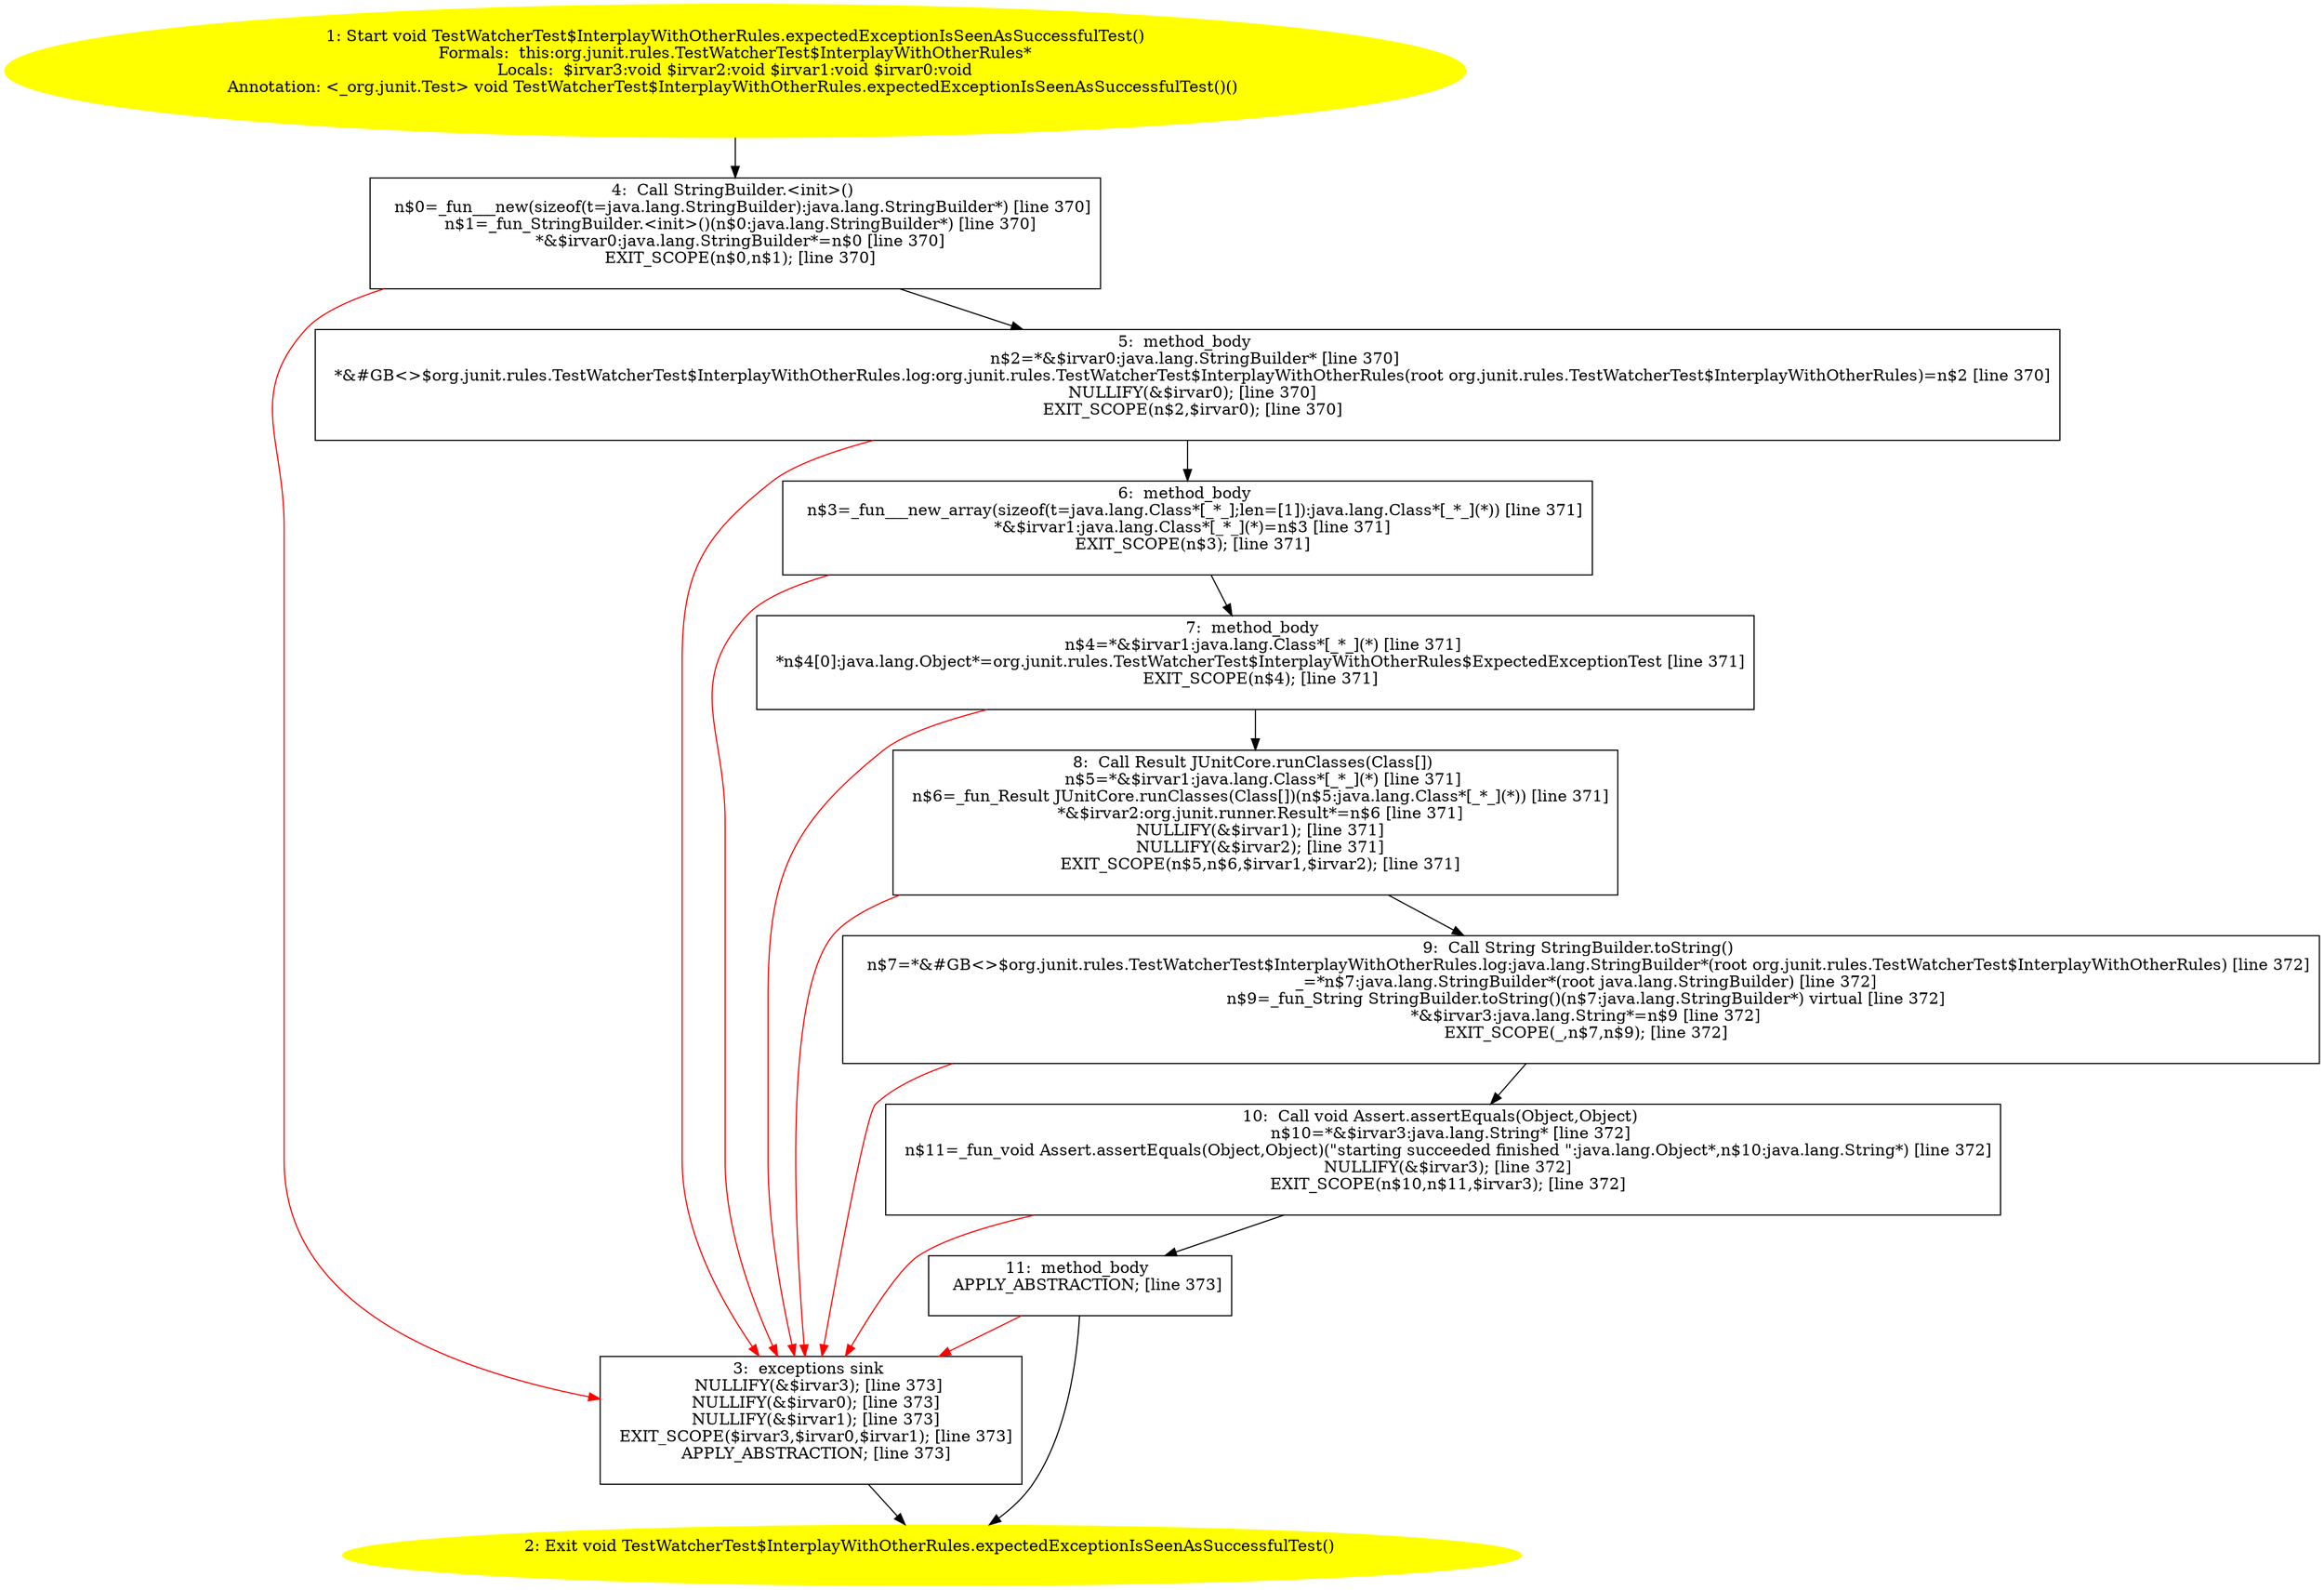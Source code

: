 /* @generated */
digraph cfg {
"org.junit.rules.TestWatcherTest$InterplayWithOtherRules.expectedExceptionIsSeenAsSuccessfulTest():vo.9ac4a61aaf57f4ff9af28d5f64983b80_1" [label="1: Start void TestWatcherTest$InterplayWithOtherRules.expectedExceptionIsSeenAsSuccessfulTest()\nFormals:  this:org.junit.rules.TestWatcherTest$InterplayWithOtherRules*\nLocals:  $irvar3:void $irvar2:void $irvar1:void $irvar0:void\nAnnotation: <_org.junit.Test> void TestWatcherTest$InterplayWithOtherRules.expectedExceptionIsSeenAsSuccessfulTest()() \n  " color=yellow style=filled]
	

	 "org.junit.rules.TestWatcherTest$InterplayWithOtherRules.expectedExceptionIsSeenAsSuccessfulTest():vo.9ac4a61aaf57f4ff9af28d5f64983b80_1" -> "org.junit.rules.TestWatcherTest$InterplayWithOtherRules.expectedExceptionIsSeenAsSuccessfulTest():vo.9ac4a61aaf57f4ff9af28d5f64983b80_4" ;
"org.junit.rules.TestWatcherTest$InterplayWithOtherRules.expectedExceptionIsSeenAsSuccessfulTest():vo.9ac4a61aaf57f4ff9af28d5f64983b80_2" [label="2: Exit void TestWatcherTest$InterplayWithOtherRules.expectedExceptionIsSeenAsSuccessfulTest() \n  " color=yellow style=filled]
	

"org.junit.rules.TestWatcherTest$InterplayWithOtherRules.expectedExceptionIsSeenAsSuccessfulTest():vo.9ac4a61aaf57f4ff9af28d5f64983b80_3" [label="3:  exceptions sink \n   NULLIFY(&$irvar3); [line 373]\n  NULLIFY(&$irvar0); [line 373]\n  NULLIFY(&$irvar1); [line 373]\n  EXIT_SCOPE($irvar3,$irvar0,$irvar1); [line 373]\n  APPLY_ABSTRACTION; [line 373]\n " shape="box"]
	

	 "org.junit.rules.TestWatcherTest$InterplayWithOtherRules.expectedExceptionIsSeenAsSuccessfulTest():vo.9ac4a61aaf57f4ff9af28d5f64983b80_3" -> "org.junit.rules.TestWatcherTest$InterplayWithOtherRules.expectedExceptionIsSeenAsSuccessfulTest():vo.9ac4a61aaf57f4ff9af28d5f64983b80_2" ;
"org.junit.rules.TestWatcherTest$InterplayWithOtherRules.expectedExceptionIsSeenAsSuccessfulTest():vo.9ac4a61aaf57f4ff9af28d5f64983b80_4" [label="4:  Call StringBuilder.<init>() \n   n$0=_fun___new(sizeof(t=java.lang.StringBuilder):java.lang.StringBuilder*) [line 370]\n  n$1=_fun_StringBuilder.<init>()(n$0:java.lang.StringBuilder*) [line 370]\n  *&$irvar0:java.lang.StringBuilder*=n$0 [line 370]\n  EXIT_SCOPE(n$0,n$1); [line 370]\n " shape="box"]
	

	 "org.junit.rules.TestWatcherTest$InterplayWithOtherRules.expectedExceptionIsSeenAsSuccessfulTest():vo.9ac4a61aaf57f4ff9af28d5f64983b80_4" -> "org.junit.rules.TestWatcherTest$InterplayWithOtherRules.expectedExceptionIsSeenAsSuccessfulTest():vo.9ac4a61aaf57f4ff9af28d5f64983b80_5" ;
	 "org.junit.rules.TestWatcherTest$InterplayWithOtherRules.expectedExceptionIsSeenAsSuccessfulTest():vo.9ac4a61aaf57f4ff9af28d5f64983b80_4" -> "org.junit.rules.TestWatcherTest$InterplayWithOtherRules.expectedExceptionIsSeenAsSuccessfulTest():vo.9ac4a61aaf57f4ff9af28d5f64983b80_3" [color="red" ];
"org.junit.rules.TestWatcherTest$InterplayWithOtherRules.expectedExceptionIsSeenAsSuccessfulTest():vo.9ac4a61aaf57f4ff9af28d5f64983b80_5" [label="5:  method_body \n   n$2=*&$irvar0:java.lang.StringBuilder* [line 370]\n  *&#GB<>$org.junit.rules.TestWatcherTest$InterplayWithOtherRules.log:org.junit.rules.TestWatcherTest$InterplayWithOtherRules(root org.junit.rules.TestWatcherTest$InterplayWithOtherRules)=n$2 [line 370]\n  NULLIFY(&$irvar0); [line 370]\n  EXIT_SCOPE(n$2,$irvar0); [line 370]\n " shape="box"]
	

	 "org.junit.rules.TestWatcherTest$InterplayWithOtherRules.expectedExceptionIsSeenAsSuccessfulTest():vo.9ac4a61aaf57f4ff9af28d5f64983b80_5" -> "org.junit.rules.TestWatcherTest$InterplayWithOtherRules.expectedExceptionIsSeenAsSuccessfulTest():vo.9ac4a61aaf57f4ff9af28d5f64983b80_6" ;
	 "org.junit.rules.TestWatcherTest$InterplayWithOtherRules.expectedExceptionIsSeenAsSuccessfulTest():vo.9ac4a61aaf57f4ff9af28d5f64983b80_5" -> "org.junit.rules.TestWatcherTest$InterplayWithOtherRules.expectedExceptionIsSeenAsSuccessfulTest():vo.9ac4a61aaf57f4ff9af28d5f64983b80_3" [color="red" ];
"org.junit.rules.TestWatcherTest$InterplayWithOtherRules.expectedExceptionIsSeenAsSuccessfulTest():vo.9ac4a61aaf57f4ff9af28d5f64983b80_6" [label="6:  method_body \n   n$3=_fun___new_array(sizeof(t=java.lang.Class*[_*_];len=[1]):java.lang.Class*[_*_](*)) [line 371]\n  *&$irvar1:java.lang.Class*[_*_](*)=n$3 [line 371]\n  EXIT_SCOPE(n$3); [line 371]\n " shape="box"]
	

	 "org.junit.rules.TestWatcherTest$InterplayWithOtherRules.expectedExceptionIsSeenAsSuccessfulTest():vo.9ac4a61aaf57f4ff9af28d5f64983b80_6" -> "org.junit.rules.TestWatcherTest$InterplayWithOtherRules.expectedExceptionIsSeenAsSuccessfulTest():vo.9ac4a61aaf57f4ff9af28d5f64983b80_7" ;
	 "org.junit.rules.TestWatcherTest$InterplayWithOtherRules.expectedExceptionIsSeenAsSuccessfulTest():vo.9ac4a61aaf57f4ff9af28d5f64983b80_6" -> "org.junit.rules.TestWatcherTest$InterplayWithOtherRules.expectedExceptionIsSeenAsSuccessfulTest():vo.9ac4a61aaf57f4ff9af28d5f64983b80_3" [color="red" ];
"org.junit.rules.TestWatcherTest$InterplayWithOtherRules.expectedExceptionIsSeenAsSuccessfulTest():vo.9ac4a61aaf57f4ff9af28d5f64983b80_7" [label="7:  method_body \n   n$4=*&$irvar1:java.lang.Class*[_*_](*) [line 371]\n  *n$4[0]:java.lang.Object*=org.junit.rules.TestWatcherTest$InterplayWithOtherRules$ExpectedExceptionTest [line 371]\n  EXIT_SCOPE(n$4); [line 371]\n " shape="box"]
	

	 "org.junit.rules.TestWatcherTest$InterplayWithOtherRules.expectedExceptionIsSeenAsSuccessfulTest():vo.9ac4a61aaf57f4ff9af28d5f64983b80_7" -> "org.junit.rules.TestWatcherTest$InterplayWithOtherRules.expectedExceptionIsSeenAsSuccessfulTest():vo.9ac4a61aaf57f4ff9af28d5f64983b80_8" ;
	 "org.junit.rules.TestWatcherTest$InterplayWithOtherRules.expectedExceptionIsSeenAsSuccessfulTest():vo.9ac4a61aaf57f4ff9af28d5f64983b80_7" -> "org.junit.rules.TestWatcherTest$InterplayWithOtherRules.expectedExceptionIsSeenAsSuccessfulTest():vo.9ac4a61aaf57f4ff9af28d5f64983b80_3" [color="red" ];
"org.junit.rules.TestWatcherTest$InterplayWithOtherRules.expectedExceptionIsSeenAsSuccessfulTest():vo.9ac4a61aaf57f4ff9af28d5f64983b80_8" [label="8:  Call Result JUnitCore.runClasses(Class[]) \n   n$5=*&$irvar1:java.lang.Class*[_*_](*) [line 371]\n  n$6=_fun_Result JUnitCore.runClasses(Class[])(n$5:java.lang.Class*[_*_](*)) [line 371]\n  *&$irvar2:org.junit.runner.Result*=n$6 [line 371]\n  NULLIFY(&$irvar1); [line 371]\n  NULLIFY(&$irvar2); [line 371]\n  EXIT_SCOPE(n$5,n$6,$irvar1,$irvar2); [line 371]\n " shape="box"]
	

	 "org.junit.rules.TestWatcherTest$InterplayWithOtherRules.expectedExceptionIsSeenAsSuccessfulTest():vo.9ac4a61aaf57f4ff9af28d5f64983b80_8" -> "org.junit.rules.TestWatcherTest$InterplayWithOtherRules.expectedExceptionIsSeenAsSuccessfulTest():vo.9ac4a61aaf57f4ff9af28d5f64983b80_9" ;
	 "org.junit.rules.TestWatcherTest$InterplayWithOtherRules.expectedExceptionIsSeenAsSuccessfulTest():vo.9ac4a61aaf57f4ff9af28d5f64983b80_8" -> "org.junit.rules.TestWatcherTest$InterplayWithOtherRules.expectedExceptionIsSeenAsSuccessfulTest():vo.9ac4a61aaf57f4ff9af28d5f64983b80_3" [color="red" ];
"org.junit.rules.TestWatcherTest$InterplayWithOtherRules.expectedExceptionIsSeenAsSuccessfulTest():vo.9ac4a61aaf57f4ff9af28d5f64983b80_9" [label="9:  Call String StringBuilder.toString() \n   n$7=*&#GB<>$org.junit.rules.TestWatcherTest$InterplayWithOtherRules.log:java.lang.StringBuilder*(root org.junit.rules.TestWatcherTest$InterplayWithOtherRules) [line 372]\n  _=*n$7:java.lang.StringBuilder*(root java.lang.StringBuilder) [line 372]\n  n$9=_fun_String StringBuilder.toString()(n$7:java.lang.StringBuilder*) virtual [line 372]\n  *&$irvar3:java.lang.String*=n$9 [line 372]\n  EXIT_SCOPE(_,n$7,n$9); [line 372]\n " shape="box"]
	

	 "org.junit.rules.TestWatcherTest$InterplayWithOtherRules.expectedExceptionIsSeenAsSuccessfulTest():vo.9ac4a61aaf57f4ff9af28d5f64983b80_9" -> "org.junit.rules.TestWatcherTest$InterplayWithOtherRules.expectedExceptionIsSeenAsSuccessfulTest():vo.9ac4a61aaf57f4ff9af28d5f64983b80_10" ;
	 "org.junit.rules.TestWatcherTest$InterplayWithOtherRules.expectedExceptionIsSeenAsSuccessfulTest():vo.9ac4a61aaf57f4ff9af28d5f64983b80_9" -> "org.junit.rules.TestWatcherTest$InterplayWithOtherRules.expectedExceptionIsSeenAsSuccessfulTest():vo.9ac4a61aaf57f4ff9af28d5f64983b80_3" [color="red" ];
"org.junit.rules.TestWatcherTest$InterplayWithOtherRules.expectedExceptionIsSeenAsSuccessfulTest():vo.9ac4a61aaf57f4ff9af28d5f64983b80_10" [label="10:  Call void Assert.assertEquals(Object,Object) \n   n$10=*&$irvar3:java.lang.String* [line 372]\n  n$11=_fun_void Assert.assertEquals(Object,Object)(\"starting succeeded finished \":java.lang.Object*,n$10:java.lang.String*) [line 372]\n  NULLIFY(&$irvar3); [line 372]\n  EXIT_SCOPE(n$10,n$11,$irvar3); [line 372]\n " shape="box"]
	

	 "org.junit.rules.TestWatcherTest$InterplayWithOtherRules.expectedExceptionIsSeenAsSuccessfulTest():vo.9ac4a61aaf57f4ff9af28d5f64983b80_10" -> "org.junit.rules.TestWatcherTest$InterplayWithOtherRules.expectedExceptionIsSeenAsSuccessfulTest():vo.9ac4a61aaf57f4ff9af28d5f64983b80_11" ;
	 "org.junit.rules.TestWatcherTest$InterplayWithOtherRules.expectedExceptionIsSeenAsSuccessfulTest():vo.9ac4a61aaf57f4ff9af28d5f64983b80_10" -> "org.junit.rules.TestWatcherTest$InterplayWithOtherRules.expectedExceptionIsSeenAsSuccessfulTest():vo.9ac4a61aaf57f4ff9af28d5f64983b80_3" [color="red" ];
"org.junit.rules.TestWatcherTest$InterplayWithOtherRules.expectedExceptionIsSeenAsSuccessfulTest():vo.9ac4a61aaf57f4ff9af28d5f64983b80_11" [label="11:  method_body \n   APPLY_ABSTRACTION; [line 373]\n " shape="box"]
	

	 "org.junit.rules.TestWatcherTest$InterplayWithOtherRules.expectedExceptionIsSeenAsSuccessfulTest():vo.9ac4a61aaf57f4ff9af28d5f64983b80_11" -> "org.junit.rules.TestWatcherTest$InterplayWithOtherRules.expectedExceptionIsSeenAsSuccessfulTest():vo.9ac4a61aaf57f4ff9af28d5f64983b80_2" ;
	 "org.junit.rules.TestWatcherTest$InterplayWithOtherRules.expectedExceptionIsSeenAsSuccessfulTest():vo.9ac4a61aaf57f4ff9af28d5f64983b80_11" -> "org.junit.rules.TestWatcherTest$InterplayWithOtherRules.expectedExceptionIsSeenAsSuccessfulTest():vo.9ac4a61aaf57f4ff9af28d5f64983b80_3" [color="red" ];
}
